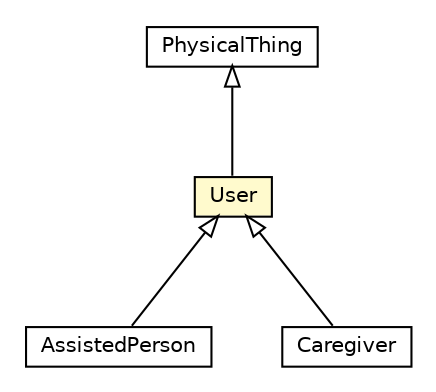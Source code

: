 #!/usr/local/bin/dot
#
# Class diagram 
# Generated by UMLGraph version R5_6-24-gf6e263 (http://www.umlgraph.org/)
#

digraph G {
	edge [fontname="Helvetica",fontsize=10,labelfontname="Helvetica",labelfontsize=10];
	node [fontname="Helvetica",fontsize=10,shape=plaintext];
	nodesep=0.25;
	ranksep=0.5;
	// org.universAAL.ontology.phThing.PhysicalThing
	c369389 [label=<<table title="org.universAAL.ontology.phThing.PhysicalThing" border="0" cellborder="1" cellspacing="0" cellpadding="2" port="p" href="../phThing/PhysicalThing.html">
		<tr><td><table border="0" cellspacing="0" cellpadding="1">
<tr><td align="center" balign="center"> PhysicalThing </td></tr>
		</table></td></tr>
		</table>>, URL="../phThing/PhysicalThing.html", fontname="Helvetica", fontcolor="black", fontsize=10.0];
	// org.universAAL.ontology.profile.AssistedPerson
	c369625 [label=<<table title="org.universAAL.ontology.profile.AssistedPerson" border="0" cellborder="1" cellspacing="0" cellpadding="2" port="p" href="./AssistedPerson.html">
		<tr><td><table border="0" cellspacing="0" cellpadding="1">
<tr><td align="center" balign="center"> AssistedPerson </td></tr>
		</table></td></tr>
		</table>>, URL="./AssistedPerson.html", fontname="Helvetica", fontcolor="black", fontsize=10.0];
	// org.universAAL.ontology.profile.User
	c369635 [label=<<table title="org.universAAL.ontology.profile.User" border="0" cellborder="1" cellspacing="0" cellpadding="2" port="p" bgcolor="lemonChiffon" href="./User.html">
		<tr><td><table border="0" cellspacing="0" cellpadding="1">
<tr><td align="center" balign="center"> User </td></tr>
		</table></td></tr>
		</table>>, URL="./User.html", fontname="Helvetica", fontcolor="black", fontsize=10.0];
	// org.universAAL.ontology.profile.Caregiver
	c369636 [label=<<table title="org.universAAL.ontology.profile.Caregiver" border="0" cellborder="1" cellspacing="0" cellpadding="2" port="p" href="./Caregiver.html">
		<tr><td><table border="0" cellspacing="0" cellpadding="1">
<tr><td align="center" balign="center"> Caregiver </td></tr>
		</table></td></tr>
		</table>>, URL="./Caregiver.html", fontname="Helvetica", fontcolor="black", fontsize=10.0];
	//org.universAAL.ontology.profile.AssistedPerson extends org.universAAL.ontology.profile.User
	c369635:p -> c369625:p [dir=back,arrowtail=empty];
	//org.universAAL.ontology.profile.User extends org.universAAL.ontology.phThing.PhysicalThing
	c369389:p -> c369635:p [dir=back,arrowtail=empty];
	//org.universAAL.ontology.profile.Caregiver extends org.universAAL.ontology.profile.User
	c369635:p -> c369636:p [dir=back,arrowtail=empty];
}

